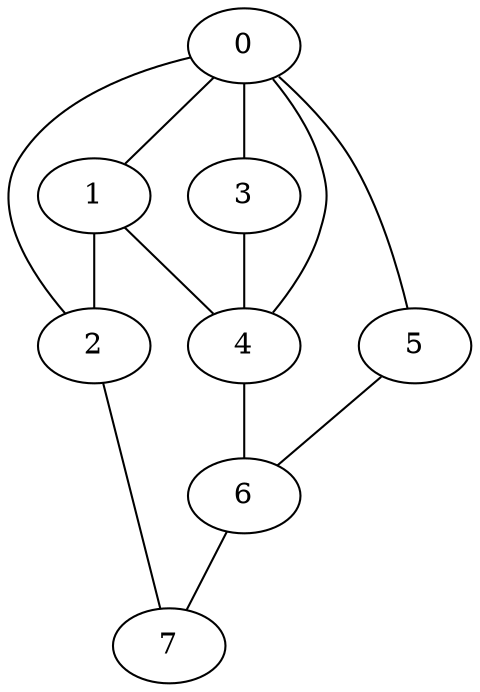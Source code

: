 // Graph
digraph {
	0
	1
	2
	3
	4
	5
	6
	7
	0 -> 1 [arrowhead=none]
	0 -> 2 [arrowhead=none]
	0 -> 3 [arrowhead=none]
	0 -> 4 [arrowhead=none]
	0 -> 5 [arrowhead=none]
	1 -> 2 [arrowhead=none]
	1 -> 4 [arrowhead=none]
	2 -> 7 [arrowhead=none]
	3 -> 4 [arrowhead=none]
	4 -> 6 [arrowhead=none]
	5 -> 6 [arrowhead=none]
	6 -> 7 [arrowhead=none]
}
